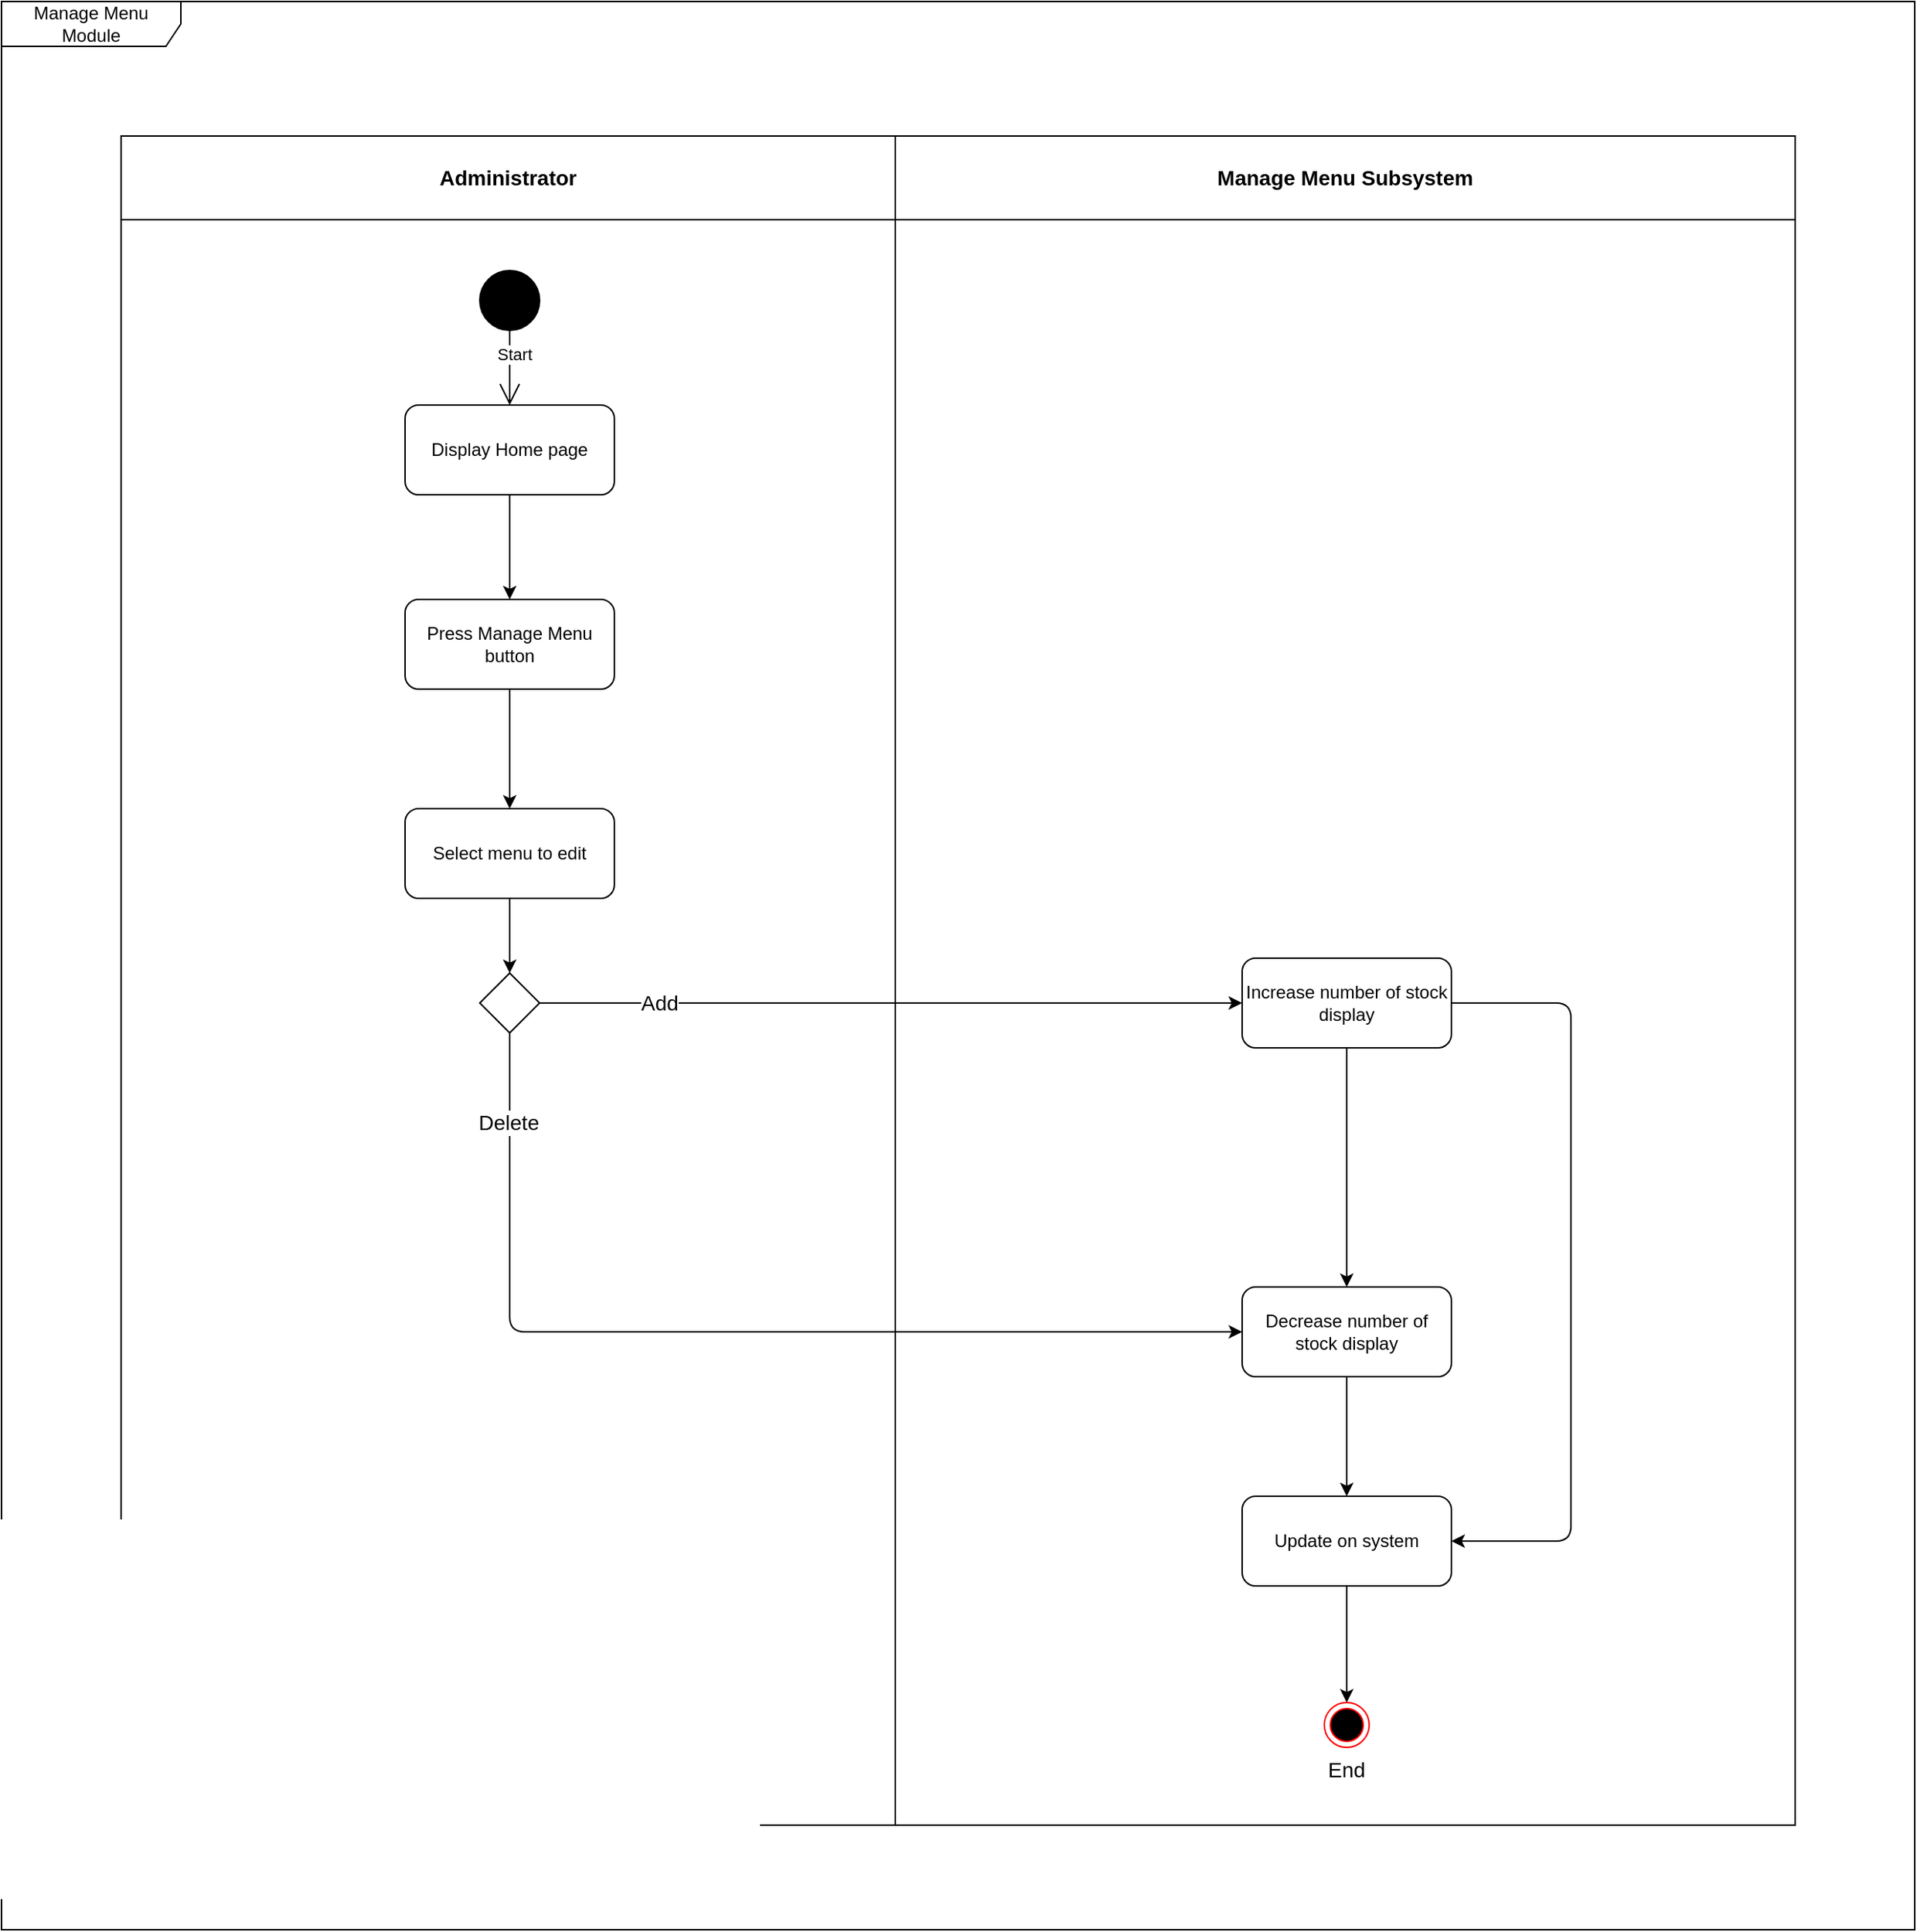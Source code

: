 <mxfile>
    <diagram id="zbYPQ5DlL9fZUbmSZOw6" name="Page-1">
        <mxGraphModel dx="3105" dy="1420" grid="1" gridSize="10" guides="1" tooltips="1" connect="1" arrows="1" fold="1" page="1" pageScale="1" pageWidth="1654" pageHeight="2336" math="0" shadow="0">
            <root>
                <mxCell id="0"/>
                <mxCell id="1" parent="0"/>
                <mxCell id="2" value="" style="shape=table;startSize=0;container=1;collapsible=0;childLayout=tableLayout;" vertex="1" parent="1">
                    <mxGeometry x="400" y="120" width="1120" height="1130" as="geometry"/>
                </mxCell>
                <mxCell id="3" value="" style="shape=tableRow;horizontal=0;startSize=0;swimlaneHead=0;swimlaneBody=0;top=0;left=0;bottom=0;right=0;collapsible=0;dropTarget=0;fillColor=none;points=[[0,0.5],[1,0.5]];portConstraint=eastwest;" vertex="1" parent="2">
                    <mxGeometry width="1120" height="56" as="geometry"/>
                </mxCell>
                <mxCell id="4" value="&lt;font style=&quot;font-size: 14px;&quot;&gt;&lt;b&gt;Administrator&lt;/b&gt;&lt;/font&gt;" style="shape=partialRectangle;html=1;whiteSpace=wrap;connectable=0;overflow=hidden;fillColor=none;top=0;left=0;bottom=0;right=0;pointerEvents=1;" vertex="1" parent="3">
                    <mxGeometry width="518" height="56" as="geometry">
                        <mxRectangle width="518" height="56" as="alternateBounds"/>
                    </mxGeometry>
                </mxCell>
                <mxCell id="5" value="&lt;font style=&quot;font-size: 14px;&quot;&gt;&lt;b&gt;Manage Menu Subsystem&lt;/b&gt;&lt;/font&gt;" style="shape=partialRectangle;html=1;whiteSpace=wrap;connectable=0;overflow=hidden;fillColor=none;top=0;left=0;bottom=0;right=0;pointerEvents=1;" vertex="1" parent="3">
                    <mxGeometry x="518" width="602" height="56" as="geometry">
                        <mxRectangle width="602" height="56" as="alternateBounds"/>
                    </mxGeometry>
                </mxCell>
                <mxCell id="6" value="" style="shape=tableRow;horizontal=0;startSize=0;swimlaneHead=0;swimlaneBody=0;top=0;left=0;bottom=0;right=0;collapsible=0;dropTarget=0;fillColor=none;points=[[0,0.5],[1,0.5]];portConstraint=eastwest;" vertex="1" parent="2">
                    <mxGeometry y="56" width="1120" height="1074" as="geometry"/>
                </mxCell>
                <mxCell id="7" value="" style="shape=partialRectangle;html=1;whiteSpace=wrap;connectable=0;overflow=hidden;fillColor=none;top=0;left=0;bottom=0;right=0;pointerEvents=1;" vertex="1" parent="6">
                    <mxGeometry width="518" height="1074" as="geometry">
                        <mxRectangle width="518" height="1074" as="alternateBounds"/>
                    </mxGeometry>
                </mxCell>
                <mxCell id="8" value="" style="shape=partialRectangle;html=1;whiteSpace=wrap;connectable=0;overflow=hidden;fillColor=none;top=0;left=0;bottom=0;right=0;pointerEvents=1;" vertex="1" parent="6">
                    <mxGeometry x="518" width="602" height="1074" as="geometry">
                        <mxRectangle width="602" height="1074" as="alternateBounds"/>
                    </mxGeometry>
                </mxCell>
                <mxCell id="9" value="" style="shape=ellipse;html=1;fillColor=strokeColor;fontSize=18;fontColor=#ffffff;" vertex="1" parent="1">
                    <mxGeometry x="640" y="210" width="40" height="40" as="geometry"/>
                </mxCell>
                <mxCell id="16" value="" style="edgeStyle=elbowEdgeStyle;html=1;elbow=horizontal;align=right;verticalAlign=bottom;rounded=0;labelBackgroundColor=none;endArrow=open;endSize=12;exitX=0.5;exitY=1;exitDx=0;exitDy=0;" edge="1" parent="1" source="9">
                    <mxGeometry relative="1" as="geometry">
                        <mxPoint x="580" y="260" as="sourcePoint"/>
                        <mxPoint x="660.286" y="300" as="targetPoint"/>
                    </mxGeometry>
                </mxCell>
                <mxCell id="17" value="Start" style="edgeLabel;html=1;align=center;verticalAlign=middle;resizable=0;points=[];" vertex="1" connectable="0" parent="16">
                    <mxGeometry x="-0.383" y="3" relative="1" as="geometry">
                        <mxPoint as="offset"/>
                    </mxGeometry>
                </mxCell>
                <mxCell id="49" value="Ee" style="ellipse;html=1;shape=endState;fillColor=#000000;strokeColor=#ff0000;fontSize=14;" vertex="1" parent="1">
                    <mxGeometry x="1205" y="1168" width="30" height="30" as="geometry"/>
                </mxCell>
                <mxCell id="50" value="End" style="text;html=1;strokeColor=none;fillColor=none;align=center;verticalAlign=middle;whiteSpace=wrap;rounded=0;fontSize=14;" vertex="1" parent="1">
                    <mxGeometry x="1190" y="1198" width="60" height="30" as="geometry"/>
                </mxCell>
                <mxCell id="54" style="edgeStyle=none;html=1;entryX=0.5;entryY=0;entryDx=0;entryDy=0;" edge="1" parent="1" source="52" target="53">
                    <mxGeometry relative="1" as="geometry"/>
                </mxCell>
                <mxCell id="52" value="Display Home page" style="rounded=1;whiteSpace=wrap;html=1;" vertex="1" parent="1">
                    <mxGeometry x="590" y="300" width="140" height="60" as="geometry"/>
                </mxCell>
                <mxCell id="56" style="edgeStyle=none;html=1;" edge="1" parent="1" source="53" target="55">
                    <mxGeometry relative="1" as="geometry"/>
                </mxCell>
                <mxCell id="53" value="Press Manage Menu button" style="rounded=1;whiteSpace=wrap;html=1;" vertex="1" parent="1">
                    <mxGeometry x="590" y="430" width="140" height="60" as="geometry"/>
                </mxCell>
                <mxCell id="80" style="edgeStyle=none;html=1;" edge="1" parent="1" source="55" target="76">
                    <mxGeometry relative="1" as="geometry"/>
                </mxCell>
                <mxCell id="55" value="Select menu to edit" style="rounded=1;whiteSpace=wrap;html=1;" vertex="1" parent="1">
                    <mxGeometry x="590" y="570" width="140" height="60" as="geometry"/>
                </mxCell>
                <mxCell id="97" style="edgeStyle=none;html=1;fontSize=18;" edge="1" parent="1" source="58" target="49">
                    <mxGeometry relative="1" as="geometry"/>
                </mxCell>
                <mxCell id="58" value="Update on system" style="rounded=1;whiteSpace=wrap;html=1;" vertex="1" parent="1">
                    <mxGeometry x="1150" y="1030" width="140" height="60" as="geometry"/>
                </mxCell>
                <mxCell id="84" style="edgeStyle=none;html=1;entryX=0;entryY=0.5;entryDx=0;entryDy=0;" edge="1" parent="1" source="76">
                    <mxGeometry relative="1" as="geometry">
                        <mxPoint x="1150" y="700.0" as="targetPoint"/>
                    </mxGeometry>
                </mxCell>
                <mxCell id="85" value="&lt;font style=&quot;font-size: 14px;&quot;&gt;Add&lt;/font&gt;" style="edgeLabel;html=1;align=center;verticalAlign=middle;resizable=0;points=[];" vertex="1" connectable="0" parent="84">
                    <mxGeometry x="-0.374" y="3" relative="1" as="geometry">
                        <mxPoint x="-67" y="3" as="offset"/>
                    </mxGeometry>
                </mxCell>
                <mxCell id="89" style="edgeStyle=none;html=1;entryX=0;entryY=0.5;entryDx=0;entryDy=0;fontSize=14;" edge="1" parent="1" source="76" target="88">
                    <mxGeometry relative="1" as="geometry">
                        <Array as="points">
                            <mxPoint x="660" y="920"/>
                        </Array>
                    </mxGeometry>
                </mxCell>
                <mxCell id="92" value="&lt;font style=&quot;font-size: 14px;&quot;&gt;Delete&lt;/font&gt;" style="edgeLabel;html=1;align=center;verticalAlign=middle;resizable=0;points=[];fontSize=14;" vertex="1" connectable="0" parent="89">
                    <mxGeometry x="0.226" y="4" relative="1" as="geometry">
                        <mxPoint x="-224" y="-136" as="offset"/>
                    </mxGeometry>
                </mxCell>
                <mxCell id="76" value="" style="shape=rhombus;html=1;labelPosition=right;align=left;verticalAlign=middle" vertex="1" parent="1">
                    <mxGeometry x="640" y="680" width="40" height="40" as="geometry"/>
                </mxCell>
                <mxCell id="93" style="edgeStyle=none;html=1;entryX=1;entryY=0.5;entryDx=0;entryDy=0;fontSize=18;exitX=1;exitY=0.5;exitDx=0;exitDy=0;" edge="1" parent="1" source="86" target="58">
                    <mxGeometry relative="1" as="geometry">
                        <Array as="points">
                            <mxPoint x="1370" y="700"/>
                            <mxPoint x="1370" y="1060"/>
                        </Array>
                    </mxGeometry>
                </mxCell>
                <mxCell id="94" style="edgeStyle=none;html=1;fontSize=18;" edge="1" parent="1" source="86" target="88">
                    <mxGeometry relative="1" as="geometry"/>
                </mxCell>
                <mxCell id="86" value="Increase number of stock display" style="rounded=1;whiteSpace=wrap;html=1;" vertex="1" parent="1">
                    <mxGeometry x="1150" y="670" width="140" height="60" as="geometry"/>
                </mxCell>
                <mxCell id="95" style="edgeStyle=none;html=1;entryX=0.5;entryY=0;entryDx=0;entryDy=0;fontSize=18;" edge="1" parent="1" source="88" target="58">
                    <mxGeometry relative="1" as="geometry"/>
                </mxCell>
                <mxCell id="88" value="Decrease number of stock display" style="rounded=1;whiteSpace=wrap;html=1;" vertex="1" parent="1">
                    <mxGeometry x="1150" y="890" width="140" height="60" as="geometry"/>
                </mxCell>
                <mxCell id="99" value="Manage Menu Module" style="shape=umlFrame;whiteSpace=wrap;html=1;width=120;height=30;" vertex="1" parent="1">
                    <mxGeometry x="320" y="30" width="1280" height="1290" as="geometry"/>
                </mxCell>
            </root>
        </mxGraphModel>
    </diagram>
</mxfile>